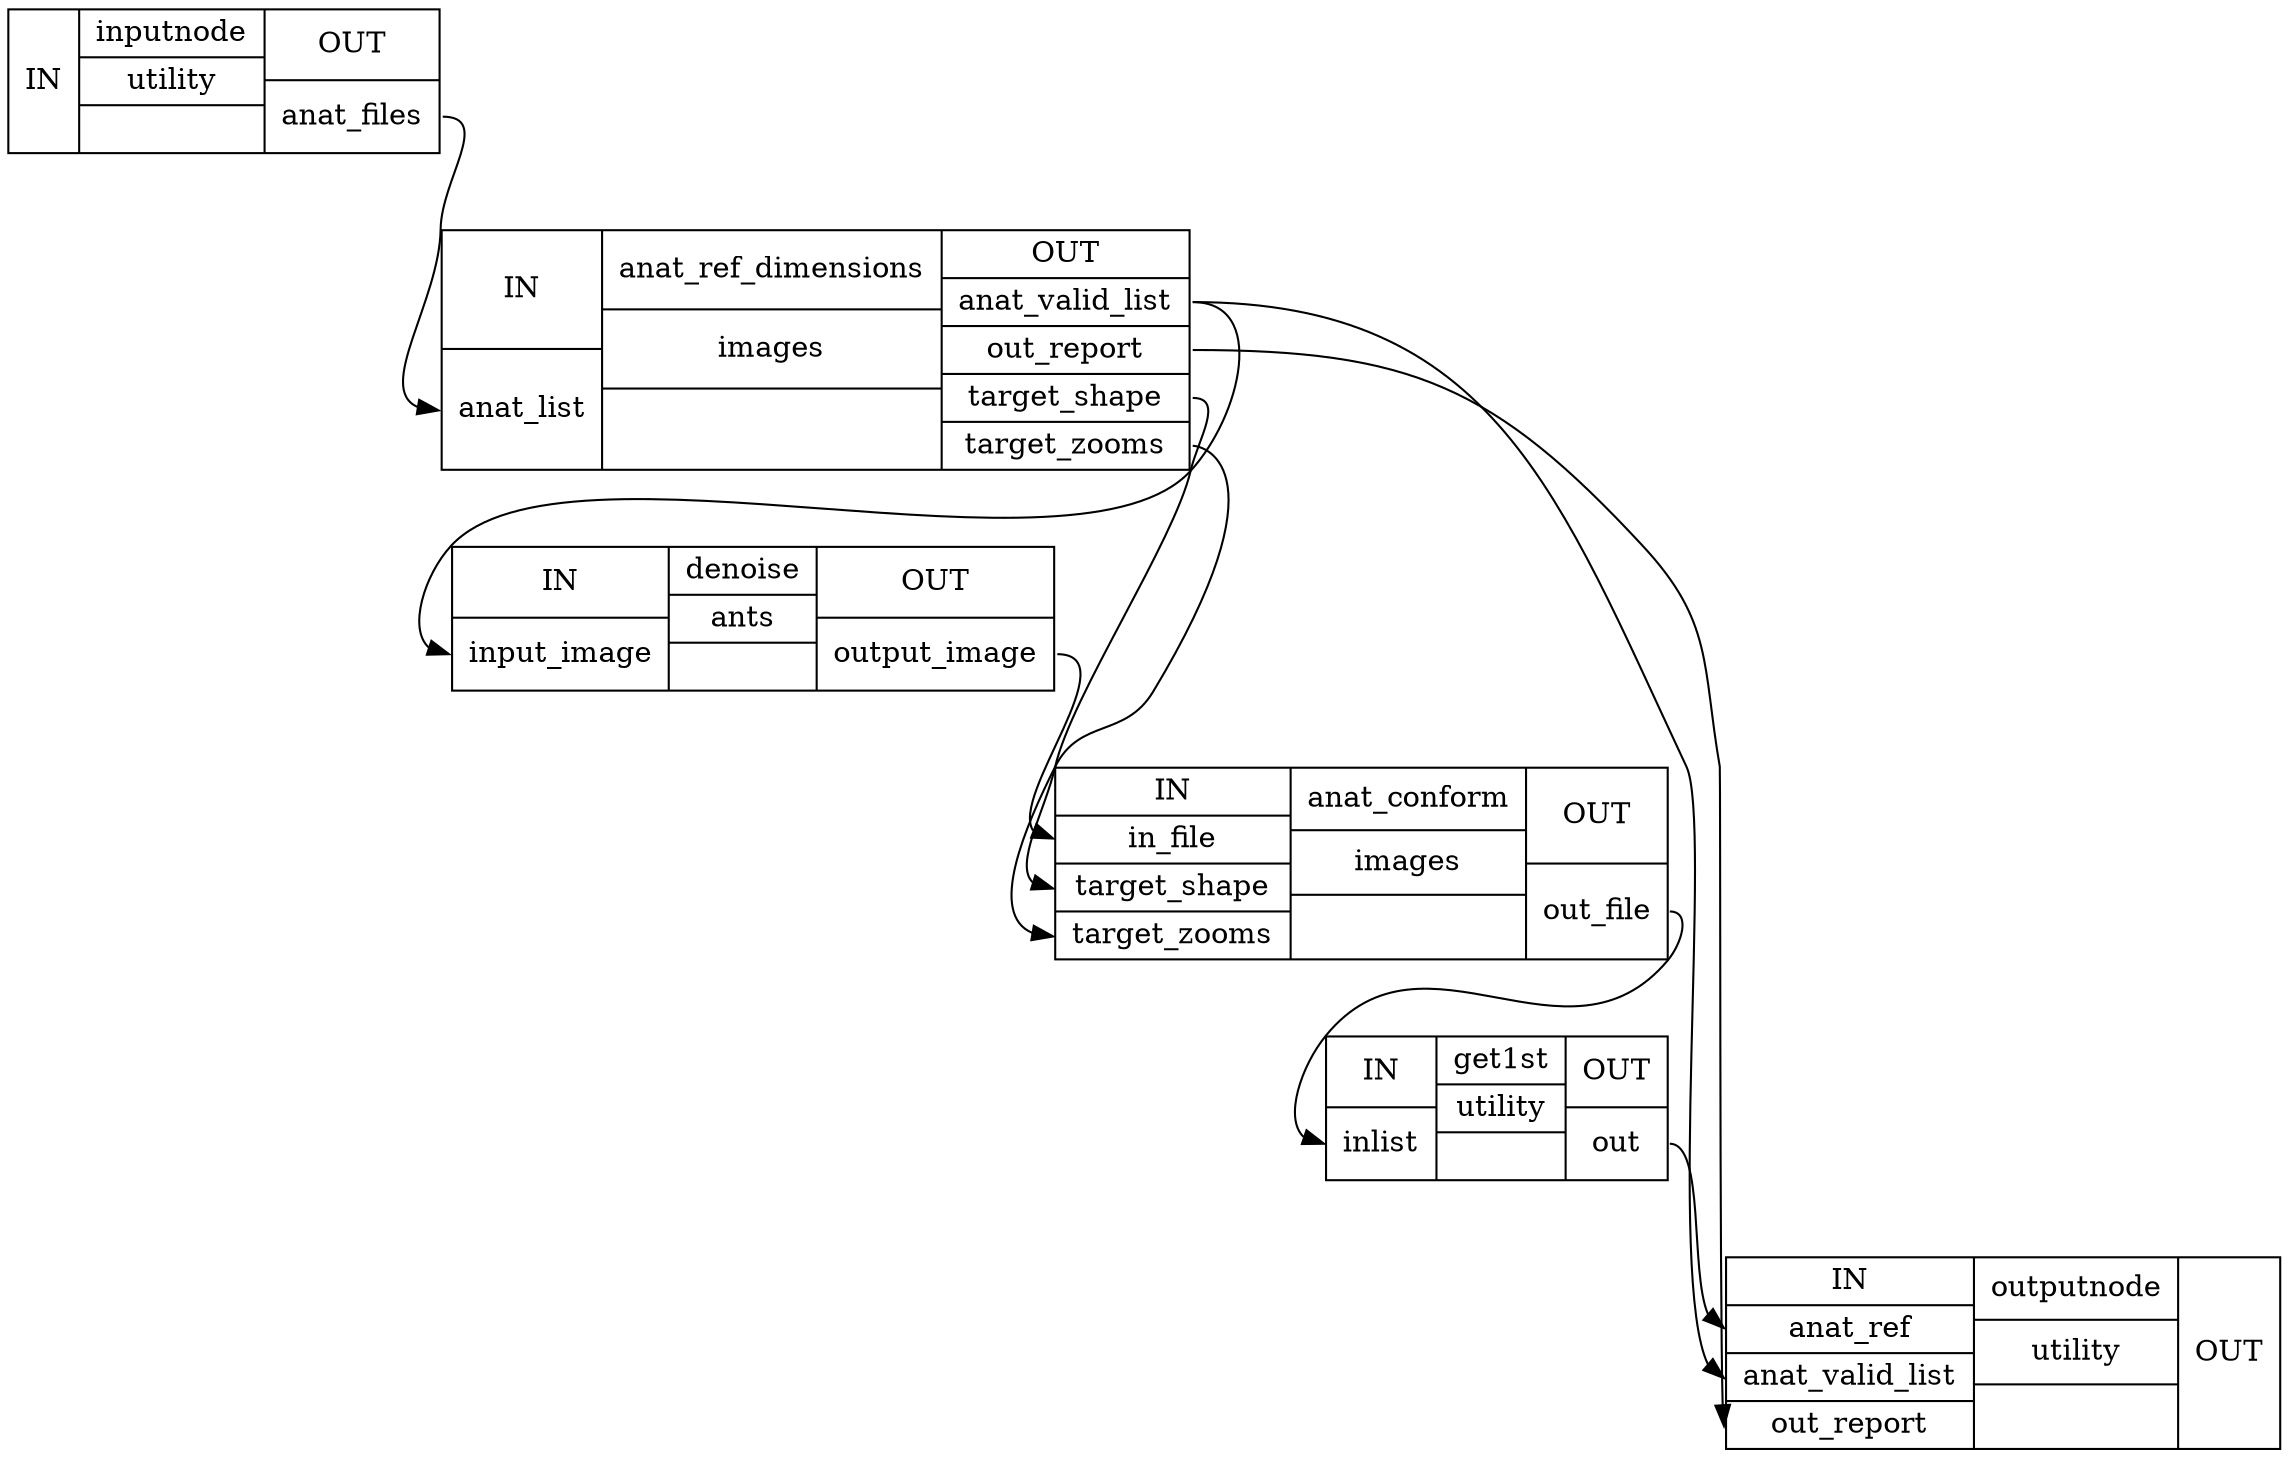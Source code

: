 digraph structs {
node [shape=record];
anat_template_wfinputnode [label="{IN}|{ inputnode | utility |  }|{OUT|<outanatfiles> anat_files}"];
anat_template_wfanat_ref_dimensions [label="{IN|<inanatlist> anat_list}|{ anat_ref_dimensions | images |  }|{OUT|<outanatvalidlist> anat_valid_list|<outoutreport> out_report|<outtargetshape> target_shape|<outtargetzooms> target_zooms}"];
anat_template_wfdenoise [label="{IN|<ininputimage> input_image}|{ denoise | ants |  }|{OUT|<outoutputimage> output_image}"];
anat_template_wfanat_conform [label="{IN|<ininfile> in_file|<intargetshape> target_shape|<intargetzooms> target_zooms}|{ anat_conform | images |  }|{OUT|<outoutfile> out_file}"];
anat_template_wfget1st [label="{IN|<ininlist> inlist}|{ get1st | utility |  }|{OUT|<outout> out}"];
anat_template_wfoutputnode [label="{IN|<inanatref> anat_ref|<inanatvalidlist> anat_valid_list|<inoutreport> out_report}|{ outputnode | utility |  }|{OUT}"];
anat_template_wfanat_conform:outoutfile:e -> anat_template_wfget1st:ininlist:w;
anat_template_wfanat_ref_dimensions:outanatvalidlist:e -> anat_template_wfdenoise:ininputimage:w;
anat_template_wfanat_ref_dimensions:outanatvalidlist:e -> anat_template_wfoutputnode:inanatvalidlist:w;
anat_template_wfanat_ref_dimensions:outoutreport:e -> anat_template_wfoutputnode:inoutreport:w;
anat_template_wfanat_ref_dimensions:outtargetshape:e -> anat_template_wfanat_conform:intargetshape:w;
anat_template_wfanat_ref_dimensions:outtargetzooms:e -> anat_template_wfanat_conform:intargetzooms:w;
anat_template_wfdenoise:outoutputimage:e -> anat_template_wfanat_conform:ininfile:w;
anat_template_wfget1st:outout:e -> anat_template_wfoutputnode:inanatref:w;
anat_template_wfinputnode:outanatfiles:e -> anat_template_wfanat_ref_dimensions:inanatlist:w;
}